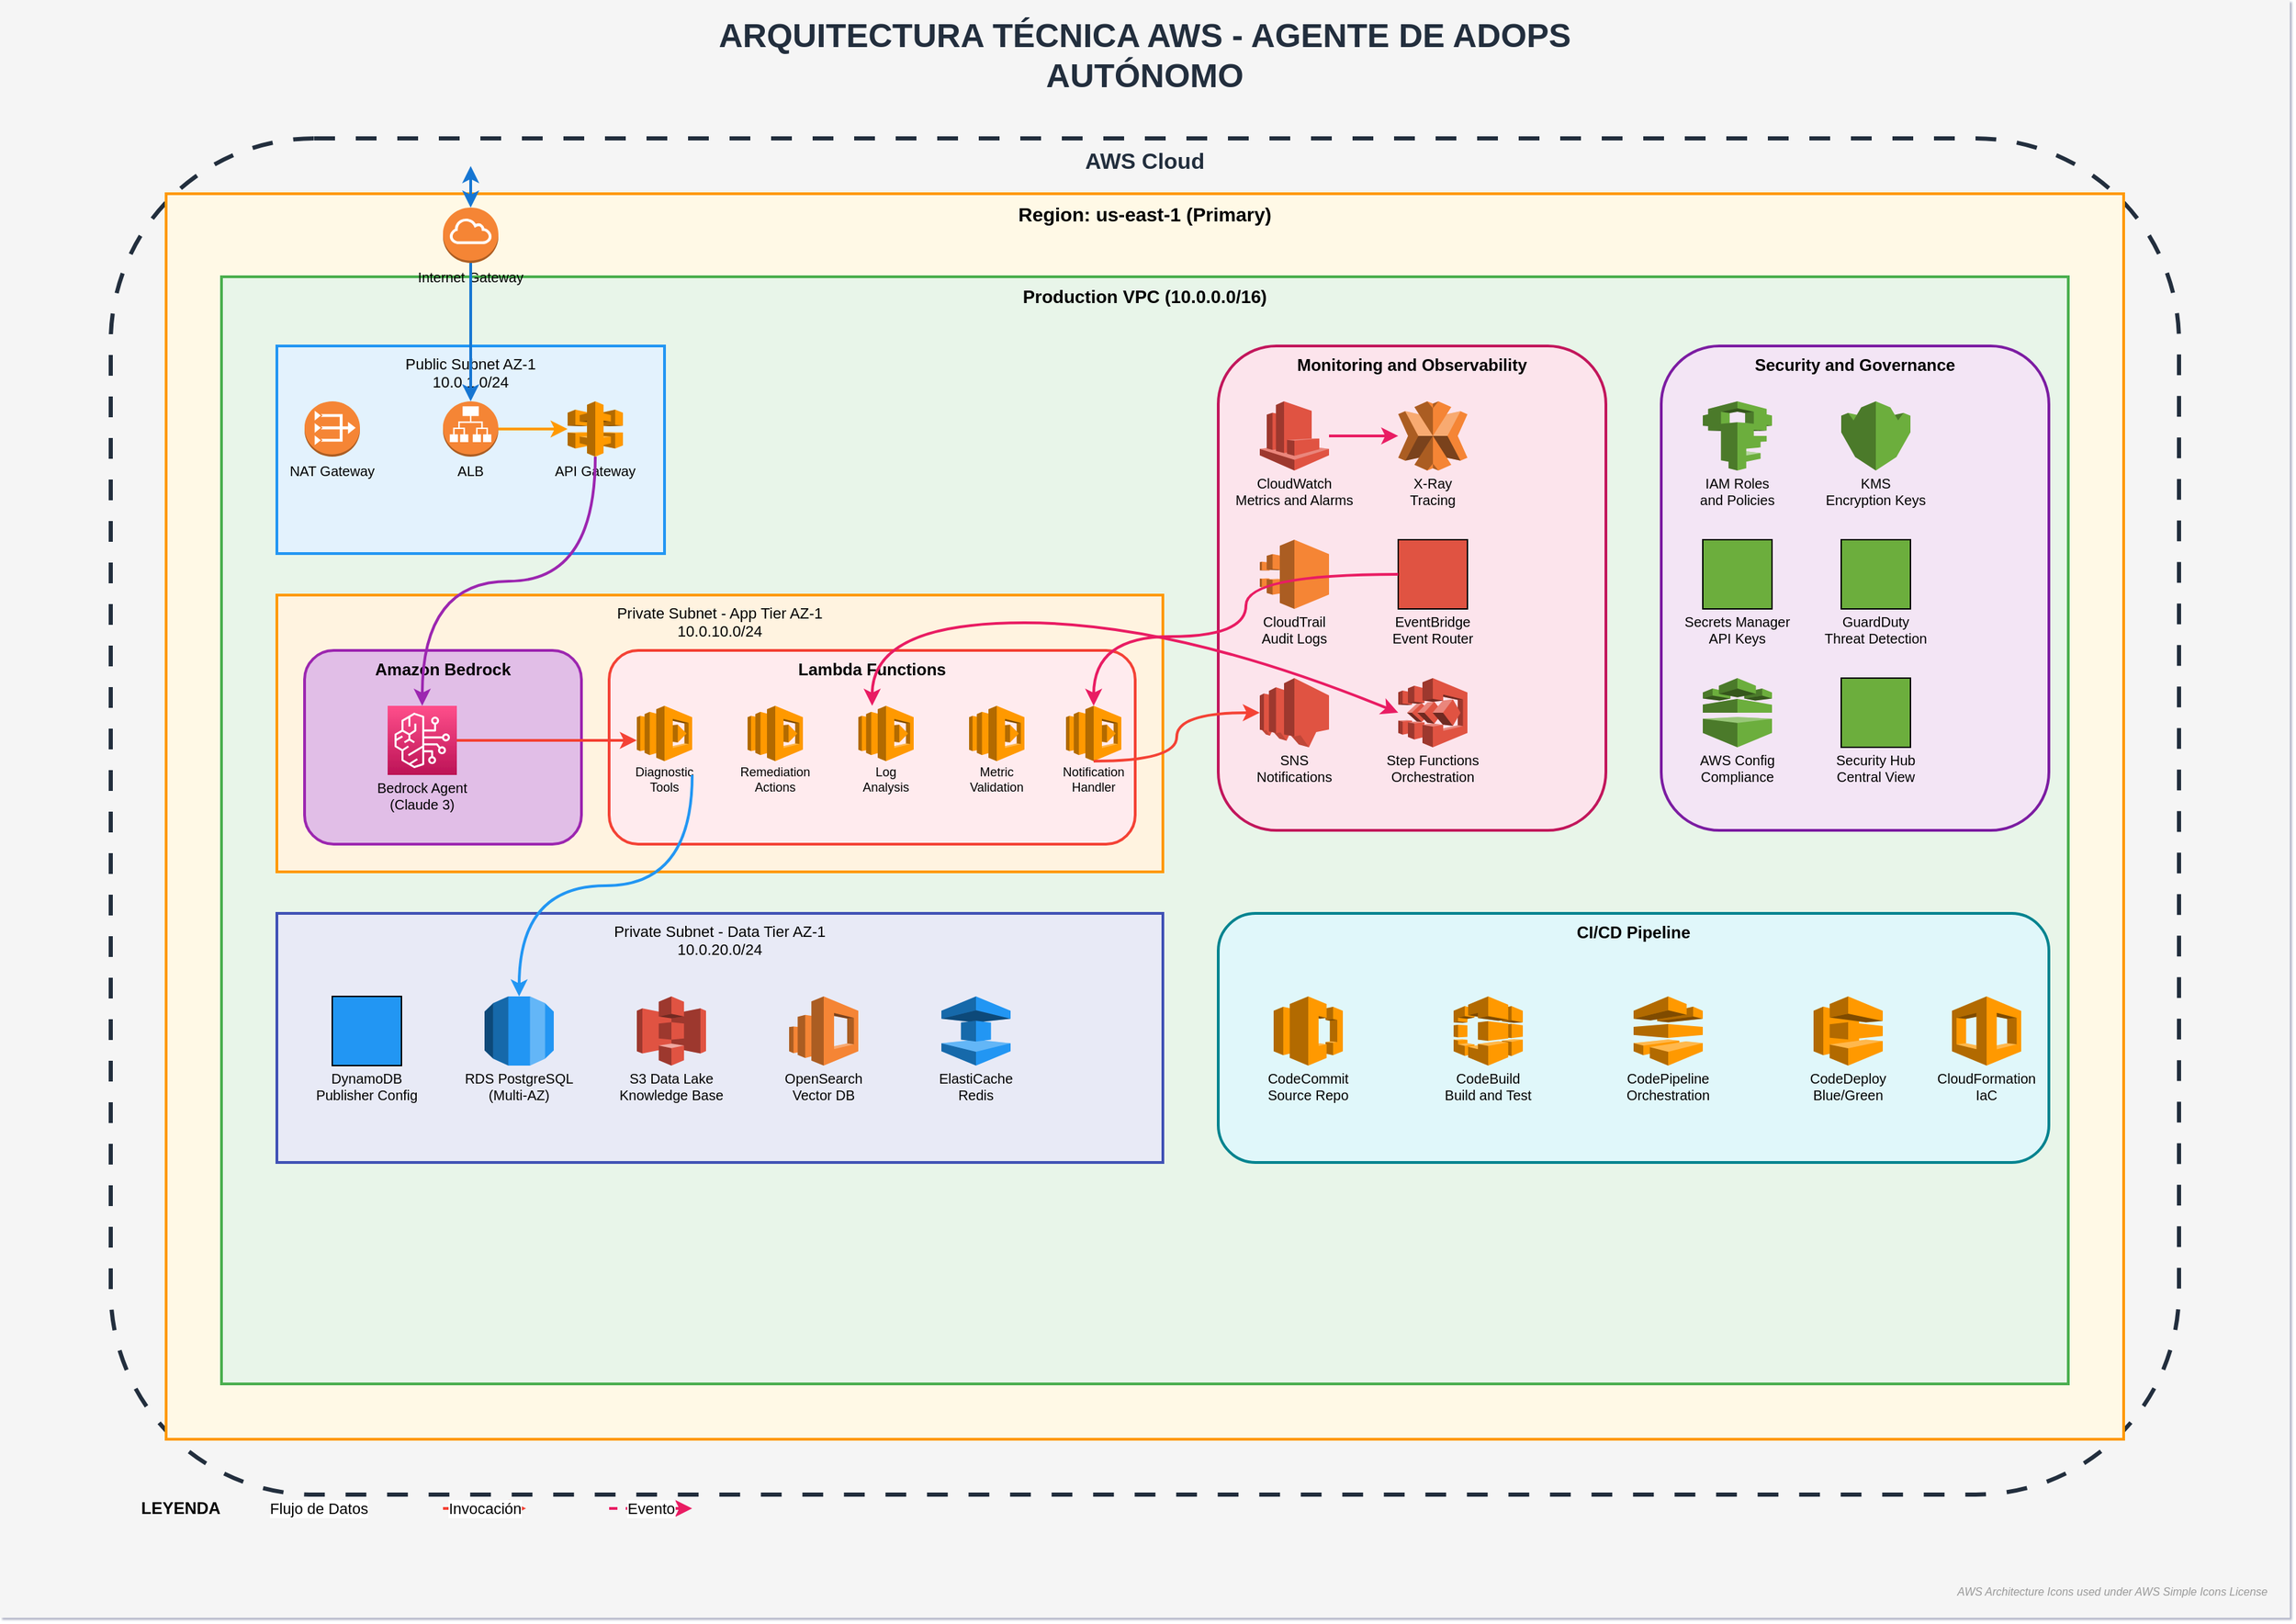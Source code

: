 <?xml version="1.0" encoding="UTF-8"?>
<mxfile version="21.0.0" type="device">
  <diagram name="Arquitectura Técnica AWS" id="aws-architecture">
    <mxGraphModel dx="2000" dy="1200" grid="1" gridSize="10" guides="1" tooltips="1" connect="1" arrows="1" fold="1" page="1" pageScale="1" pageWidth="1654" pageHeight="1169" math="0" shadow="1">
      <root>
        <mxCell id="0" />
        <mxCell id="1" parent="0" />

        <!-- Background and Title -->
        <mxCell id="bg-1" value="" style="rounded=0;whiteSpace=wrap;html=1;fillColor=#f5f5f5;strokeColor=none;" parent="1" vertex="1">
          <mxGeometry x="0" y="0" width="1654" height="1169" as="geometry" />
        </mxCell>

        <mxCell id="title-main" value="ARQUITECTURA TÉCNICA AWS - AGENTE DE ADOPS AUTÓNOMO" style="text;html=1;strokeColor=none;fillColor=none;align=center;verticalAlign=middle;whiteSpace=wrap;rounded=0;fontSize=24;fontStyle=1;fontColor=#232f3e;" parent="1" vertex="1">
          <mxGeometry x="500" y="20" width="654" height="40" as="geometry" />
        </mxCell>

        <!-- AWS Cloud Container -->
        <mxCell id="aws-cloud" value="AWS Cloud" style="rounded=1;whiteSpace=wrap;html=1;fillColor=none;strokeColor=#232f3e;strokeWidth=3;dashed=1;dashPattern=5 5;verticalAlign=top;fontSize=16;fontStyle=1;fontColor=#232f3e;" parent="1" vertex="1">
          <mxGeometry x="80" y="100" width="1494" height="980" as="geometry" />
        </mxCell>

        <!-- Region Container -->
        <mxCell id="region-1" value="Region: us-east-1 (Primary)" style="rounded=0;whiteSpace=wrap;html=1;fillColor=#fff9e6;strokeColor=#ff9900;strokeWidth=2;verticalAlign=top;fontSize=14;fontStyle=1;" parent="1" vertex="1">
          <mxGeometry x="120" y="140" width="1414" height="900" as="geometry" />
        </mxCell>

        <!-- VPC Container -->
        <mxCell id="vpc-1" value="Production VPC (10.0.0.0/16)" style="rounded=0;whiteSpace=wrap;html=1;fillColor=#e8f5e9;strokeColor=#4caf50;strokeWidth=2;verticalAlign=top;fontSize=13;fontStyle=1;" parent="1" vertex="1">
          <mxGeometry x="160" y="200" width="1334" height="800" as="geometry" />
        </mxCell>

        <!-- Public Subnet AZ-1 -->
        <mxCell id="subnet-public-1" value="Public Subnet AZ-1&#xa;10.0.1.0/24" style="rounded=0;whiteSpace=wrap;html=1;fillColor=#e3f2fd;strokeColor=#2196f3;strokeWidth=2;verticalAlign=top;fontSize=11;" parent="1" vertex="1">
          <mxGeometry x="200" y="250" width="280" height="150" as="geometry" />
        </mxCell>

        <!-- Internet Gateway -->
        <mxCell id="igw-1" value="" style="outlineConnect=0;dashed=0;verticalLabelPosition=bottom;verticalAlign=top;align=center;html=1;shape=mxgraph.aws3.internet_gateway;fillColor=#F58534;gradientColor=none;" parent="1" vertex="1">
          <mxGeometry x="320" y="150" width="40" height="40" as="geometry" />
        </mxCell>
        <mxCell id="igw-label" value="Internet Gateway" style="text;html=1;strokeColor=none;fillColor=none;align=center;verticalAlign=middle;whiteSpace=wrap;rounded=0;fontSize=10;" parent="1" vertex="1">
          <mxGeometry x="300" y="190" width="80" height="20" as="geometry" />
        </mxCell>

        <!-- NAT Gateway -->
        <mxCell id="nat-1" value="" style="outlineConnect=0;dashed=0;verticalLabelPosition=bottom;verticalAlign=top;align=center;html=1;shape=mxgraph.aws3.vpc_nat_gateway;fillColor=#F58534;gradientColor=none;" parent="1" vertex="1">
          <mxGeometry x="220" y="290" width="40" height="40" as="geometry" />
        </mxCell>
        <mxCell id="nat-label" value="NAT Gateway" style="text;html=1;strokeColor=none;fillColor=none;align=center;verticalAlign=middle;whiteSpace=wrap;rounded=0;fontSize=10;" parent="1" vertex="1">
          <mxGeometry x="200" y="330" width="80" height="20" as="geometry" />
        </mxCell>

        <!-- Application Load Balancer -->
        <mxCell id="alb-1" value="" style="outlineConnect=0;dashed=0;verticalLabelPosition=bottom;verticalAlign=top;align=center;html=1;shape=mxgraph.aws3.application_load_balancer;fillColor=#F58534;gradientColor=none;" parent="1" vertex="1">
          <mxGeometry x="320" y="290" width="40" height="40" as="geometry" />
        </mxCell>
        <mxCell id="alb-label" value="ALB" style="text;html=1;strokeColor=none;fillColor=none;align=center;verticalAlign=middle;whiteSpace=wrap;rounded=0;fontSize=10;" parent="1" vertex="1">
          <mxGeometry x="310" y="330" width="60" height="20" as="geometry" />
        </mxCell>

        <!-- API Gateway -->
        <mxCell id="apigw-1" value="" style="outlineConnect=0;dashed=0;verticalLabelPosition=bottom;verticalAlign=top;align=center;html=1;shape=mxgraph.aws3.api_gateway;fillColor=#FF9900;gradientColor=none;" parent="1" vertex="1">
          <mxGeometry x="410" y="290" width="40" height="40" as="geometry" />
        </mxCell>
        <mxCell id="apigw-label" value="API Gateway" style="text;html=1;strokeColor=none;fillColor=none;align=center;verticalAlign=middle;whiteSpace=wrap;rounded=0;fontSize=10;" parent="1" vertex="1">
          <mxGeometry x="390" y="330" width="80" height="20" as="geometry" />
        </mxCell>

        <!-- Private Subnet App Tier AZ-1 -->
        <mxCell id="subnet-private-app-1" value="Private Subnet - App Tier AZ-1&#xa;10.0.10.0/24" style="rounded=0;whiteSpace=wrap;html=1;fillColor=#fff3e0;strokeColor=#ff9900;strokeWidth=2;verticalAlign=top;fontSize=11;" parent="1" vertex="1">
          <mxGeometry x="200" y="430" width="640" height="200" as="geometry" />
        </mxCell>

        <!-- Amazon Bedrock Agent -->
        <mxCell id="bedrock-group" value="Amazon Bedrock" style="rounded=1;whiteSpace=wrap;html=1;fillColor=#e1bee7;strokeColor=#9c27b0;strokeWidth=2;verticalAlign=top;fontSize=12;fontStyle=1;" parent="1" vertex="1">
          <mxGeometry x="220" y="470" width="200" height="140" as="geometry" />
        </mxCell>

        <mxCell id="bedrock-agent" value="" style="sketch=0;points=[[0,0,0],[0.25,0,0],[0.5,0,0],[0.75,0,0],[1,0,0],[0,1,0],[0.25,1,0],[0.5,1,0],[0.75,1,0],[1,1,0],[0,0.25,0],[0,0.5,0],[0,0.75,0],[1,0.25,0],[1,0.5,0],[1,0.75,0]];outlineConnect=0;fontColor=#232F3E;gradientColor=#FF4F8B;gradientDirection=north;fillColor=#BC1356;strokeColor=#ffffff;dashed=0;verticalLabelPosition=bottom;verticalAlign=top;align=center;html=1;fontSize=12;fontStyle=0;aspect=fixed;shape=mxgraph.aws4.resourceIcon;resIcon=mxgraph.aws4.bedrock;" parent="1" vertex="1">
          <mxGeometry x="280" y="510" width="50" height="50" as="geometry" />
        </mxCell>
        <mxCell id="bedrock-label" value="Bedrock Agent&#xa;(Claude 3)" style="text;html=1;strokeColor=none;fillColor=none;align=center;verticalAlign=middle;whiteSpace=wrap;rounded=0;fontSize=10;" parent="1" vertex="1">
          <mxGeometry x="260" y="560" width="90" height="30" as="geometry" />
        </mxCell>

        <!-- Lambda Functions -->
        <mxCell id="lambda-group" value="Lambda Functions" style="rounded=1;whiteSpace=wrap;html=1;fillColor=#ffebee;strokeColor=#f44336;strokeWidth=2;verticalAlign=top;fontSize=12;fontStyle=1;" parent="1" vertex="1">
          <mxGeometry x="440" y="470" width="380" height="140" as="geometry" />
        </mxCell>

        <mxCell id="lambda-1" value="" style="outlineConnect=0;dashed=0;verticalLabelPosition=bottom;verticalAlign=top;align=center;html=1;shape=mxgraph.aws3.lambda;fillColor=#FF9900;gradientColor=none;" parent="1" vertex="1">
          <mxGeometry x="460" y="510" width="40" height="40" as="geometry" />
        </mxCell>
        <mxCell id="lambda-1-label" value="Diagnostic&#xa;Tools" style="text;html=1;strokeColor=none;fillColor=none;align=center;verticalAlign=middle;whiteSpace=wrap;rounded=0;fontSize=9;" parent="1" vertex="1">
          <mxGeometry x="450" y="550" width="60" height="25" as="geometry" />
        </mxCell>

        <mxCell id="lambda-2" value="" style="outlineConnect=0;dashed=0;verticalLabelPosition=bottom;verticalAlign=top;align=center;html=1;shape=mxgraph.aws3.lambda;fillColor=#FF9900;gradientColor=none;" parent="1" vertex="1">
          <mxGeometry x="540" y="510" width="40" height="40" as="geometry" />
        </mxCell>
        <mxCell id="lambda-2-label" value="Remediation&#xa;Actions" style="text;html=1;strokeColor=none;fillColor=none;align=center;verticalAlign=middle;whiteSpace=wrap;rounded=0;fontSize=9;" parent="1" vertex="1">
          <mxGeometry x="530" y="550" width="60" height="25" as="geometry" />
        </mxCell>

        <mxCell id="lambda-3" value="" style="outlineConnect=0;dashed=0;verticalLabelPosition=bottom;verticalAlign=top;align=center;html=1;shape=mxgraph.aws3.lambda;fillColor=#FF9900;gradientColor=none;" parent="1" vertex="1">
          <mxGeometry x="620" y="510" width="40" height="40" as="geometry" />
        </mxCell>
        <mxCell id="lambda-3-label" value="Log&#xa;Analysis" style="text;html=1;strokeColor=none;fillColor=none;align=center;verticalAlign=middle;whiteSpace=wrap;rounded=0;fontSize=9;" parent="1" vertex="1">
          <mxGeometry x="610" y="550" width="60" height="25" as="geometry" />
        </mxCell>

        <mxCell id="lambda-4" value="" style="outlineConnect=0;dashed=0;verticalLabelPosition=bottom;verticalAlign=top;align=center;html=1;shape=mxgraph.aws3.lambda;fillColor=#FF9900;gradientColor=none;" parent="1" vertex="1">
          <mxGeometry x="700" y="510" width="40" height="40" as="geometry" />
        </mxCell>
        <mxCell id="lambda-4-label" value="Metric&#xa;Validation" style="text;html=1;strokeColor=none;fillColor=none;align=center;verticalAlign=middle;whiteSpace=wrap;rounded=0;fontSize=9;" parent="1" vertex="1">
          <mxGeometry x="690" y="550" width="60" height="25" as="geometry" />
        </mxCell>

        <mxCell id="lambda-5" value="" style="outlineConnect=0;dashed=0;verticalLabelPosition=bottom;verticalAlign=top;align=center;html=1;shape=mxgraph.aws3.lambda;fillColor=#FF9900;gradientColor=none;" parent="1" vertex="1">
          <mxGeometry x="770" y="510" width="40" height="40" as="geometry" />
        </mxCell>
        <mxCell id="lambda-5-label" value="Notification&#xa;Handler" style="text;html=1;strokeColor=none;fillColor=none;align=center;verticalAlign=middle;whiteSpace=wrap;rounded=0;fontSize=9;" parent="1" vertex="1">
          <mxGeometry x="760" y="550" width="60" height="25" as="geometry" />
        </mxCell>

        <!-- Private Subnet Data Tier AZ-1 -->
        <mxCell id="subnet-private-data-1" value="Private Subnet - Data Tier AZ-1&#xa;10.0.20.0/24" style="rounded=0;whiteSpace=wrap;html=1;fillColor=#e8eaf6;strokeColor=#3f51b5;strokeWidth=2;verticalAlign=top;fontSize=11;" parent="1" vertex="1">
          <mxGeometry x="200" y="660" width="640" height="180" as="geometry" />
        </mxCell>

        <!-- DynamoDB -->
        <mxCell id="dynamodb-1" value="" style="outlineConnect=0;dashed=0;verticalLabelPosition=bottom;verticalAlign=top;align=center;html=1;shape=mxgraph.aws3.dynamodb;fillColor=#2196F3;gradientColor=none;" parent="1" vertex="1">
          <mxGeometry x="240" y="720" width="50" height="50" as="geometry" />
        </mxCell>
        <mxCell id="dynamodb-label" value="DynamoDB&#xa;Publisher Config" style="text;html=1;strokeColor=none;fillColor=none;align=center;verticalAlign=middle;whiteSpace=wrap;rounded=0;fontSize=10;" parent="1" vertex="1">
          <mxGeometry x="220" y="770" width="90" height="30" as="geometry" />
        </mxCell>

        <!-- RDS -->
        <mxCell id="rds-1" value="" style="outlineConnect=0;dashed=0;verticalLabelPosition=bottom;verticalAlign=top;align=center;html=1;shape=mxgraph.aws3.rds;fillColor=#2196F3;gradientColor=none;" parent="1" vertex="1">
          <mxGeometry x="350" y="720" width="50" height="50" as="geometry" />
        </mxCell>
        <mxCell id="rds-label" value="RDS PostgreSQL&#xa;(Multi-AZ)" style="text;html=1;strokeColor=none;fillColor=none;align=center;verticalAlign=middle;whiteSpace=wrap;rounded=0;fontSize=10;" parent="1" vertex="1">
          <mxGeometry x="330" y="770" width="90" height="30" as="geometry" />
        </mxCell>

        <!-- S3 Data Lake -->
        <mxCell id="s3-1" value="" style="outlineConnect=0;dashed=0;verticalLabelPosition=bottom;verticalAlign=top;align=center;html=1;shape=mxgraph.aws3.s3;fillColor=#E05243;gradientColor=none;" parent="1" vertex="1">
          <mxGeometry x="460" y="720" width="50" height="50" as="geometry" />
        </mxCell>
        <mxCell id="s3-label" value="S3 Data Lake&#xa;Knowledge Base" style="text;html=1;strokeColor=none;fillColor=none;align=center;verticalAlign=middle;whiteSpace=wrap;rounded=0;fontSize=10;" parent="1" vertex="1">
          <mxGeometry x="440" y="770" width="90" height="30" as="geometry" />
        </mxCell>

        <!-- OpenSearch -->
        <mxCell id="opensearch-1" value="" style="outlineConnect=0;dashed=0;verticalLabelPosition=bottom;verticalAlign=top;align=center;html=1;shape=mxgraph.aws3.elasticsearch_service;fillColor=#F58534;gradientColor=none;" parent="1" vertex="1">
          <mxGeometry x="570" y="720" width="50" height="50" as="geometry" />
        </mxCell>
        <mxCell id="opensearch-label" value="OpenSearch&#xa;Vector DB" style="text;html=1;strokeColor=none;fillColor=none;align=center;verticalAlign=middle;whiteSpace=wrap;rounded=0;fontSize=10;" parent="1" vertex="1">
          <mxGeometry x="550" y="770" width="90" height="30" as="geometry" />
        </mxCell>

        <!-- ElastiCache -->
        <mxCell id="elasticache-1" value="" style="outlineConnect=0;dashed=0;verticalLabelPosition=bottom;verticalAlign=top;align=center;html=1;shape=mxgraph.aws3.elasticache;fillColor=#2196F3;gradientColor=none;" parent="1" vertex="1">
          <mxGeometry x="680" y="720" width="50" height="50" as="geometry" />
        </mxCell>
        <mxCell id="elasticache-label" value="ElastiCache&#xa;Redis" style="text;html=1;strokeColor=none;fillColor=none;align=center;verticalAlign=middle;whiteSpace=wrap;rounded=0;fontSize=10;" parent="1" vertex="1">
          <mxGeometry x="660" y="770" width="90" height="30" as="geometry" />
        </mxCell>

        <!-- Monitoring and Observability Section -->
        <mxCell id="monitoring-group" value="Monitoring and Observability" style="rounded=1;whiteSpace=wrap;html=1;fillColor=#fce4ec;strokeColor=#c2185b;strokeWidth=2;verticalAlign=top;fontSize=12;fontStyle=1;" parent="1" vertex="1">
          <mxGeometry x="880" y="250" width="280" height="350" as="geometry" />
        </mxCell>

        <!-- CloudWatch -->
        <mxCell id="cloudwatch-1" value="" style="outlineConnect=0;dashed=0;verticalLabelPosition=bottom;verticalAlign=top;align=center;html=1;shape=mxgraph.aws3.cloudwatch;fillColor=#E05243;gradientColor=none;" parent="1" vertex="1">
          <mxGeometry x="910" y="290" width="50" height="50" as="geometry" />
        </mxCell>
        <mxCell id="cloudwatch-label" value="CloudWatch&#xa;Metrics and Alarms" style="text;html=1;strokeColor=none;fillColor=none;align=center;verticalAlign=middle;whiteSpace=wrap;rounded=0;fontSize=10;" parent="1" vertex="1">
          <mxGeometry x="890" y="340" width="90" height="30" as="geometry" />
        </mxCell>

        <!-- X-Ray -->
        <mxCell id="xray-1" value="" style="outlineConnect=0;dashed=0;verticalLabelPosition=bottom;verticalAlign=top;align=center;html=1;shape=mxgraph.aws3.x_ray;fillColor=#F58534;gradientColor=none;" parent="1" vertex="1">
          <mxGeometry x="1010" y="290" width="50" height="50" as="geometry" />
        </mxCell>
        <mxCell id="xray-label" value="X-Ray&#xa;Tracing" style="text;html=1;strokeColor=none;fillColor=none;align=center;verticalAlign=middle;whiteSpace=wrap;rounded=0;fontSize=10;" parent="1" vertex="1">
          <mxGeometry x="990" y="340" width="90" height="30" as="geometry" />
        </mxCell>

        <!-- CloudTrail -->
        <mxCell id="cloudtrail-1" value="" style="outlineConnect=0;dashed=0;verticalLabelPosition=bottom;verticalAlign=top;align=center;html=1;shape=mxgraph.aws3.cloudtrail;fillColor=#F58534;gradientColor=none;" parent="1" vertex="1">
          <mxGeometry x="910" y="390" width="50" height="50" as="geometry" />
        </mxCell>
        <mxCell id="cloudtrail-label" value="CloudTrail&#xa;Audit Logs" style="text;html=1;strokeColor=none;fillColor=none;align=center;verticalAlign=middle;whiteSpace=wrap;rounded=0;fontSize=10;" parent="1" vertex="1">
          <mxGeometry x="890" y="440" width="90" height="30" as="geometry" />
        </mxCell>

        <!-- EventBridge -->
        <mxCell id="eventbridge-1" value="" style="outlineConnect=0;dashed=0;verticalLabelPosition=bottom;verticalAlign=top;align=center;html=1;shape=mxgraph.aws3.eventbridge;fillColor=#E05243;gradientColor=none;" parent="1" vertex="1">
          <mxGeometry x="1010" y="390" width="50" height="50" as="geometry" />
        </mxCell>
        <mxCell id="eventbridge-label" value="EventBridge&#xa;Event Router" style="text;html=1;strokeColor=none;fillColor=none;align=center;verticalAlign=middle;whiteSpace=wrap;rounded=0;fontSize=10;" parent="1" vertex="1">
          <mxGeometry x="990" y="440" width="90" height="30" as="geometry" />
        </mxCell>

        <!-- SNS -->
        <mxCell id="sns-1" value="" style="outlineConnect=0;dashed=0;verticalLabelPosition=bottom;verticalAlign=top;align=center;html=1;shape=mxgraph.aws3.sns;fillColor=#E05243;gradientColor=none;" parent="1" vertex="1">
          <mxGeometry x="910" y="490" width="50" height="50" as="geometry" />
        </mxCell>
        <mxCell id="sns-label" value="SNS&#xa;Notifications" style="text;html=1;strokeColor=none;fillColor=none;align=center;verticalAlign=middle;whiteSpace=wrap;rounded=0;fontSize=10;" parent="1" vertex="1">
          <mxGeometry x="890" y="540" width="90" height="30" as="geometry" />
        </mxCell>

        <!-- Step Functions -->
        <mxCell id="stepfunctions-1" value="" style="outlineConnect=0;dashed=0;verticalLabelPosition=bottom;verticalAlign=top;align=center;html=1;shape=mxgraph.aws3.step_functions;fillColor=#E05243;gradientColor=none;" parent="1" vertex="1">
          <mxGeometry x="1010" y="490" width="50" height="50" as="geometry" />
        </mxCell>
        <mxCell id="stepfunctions-label" value="Step Functions&#xa;Orchestration" style="text;html=1;strokeColor=none;fillColor=none;align=center;verticalAlign=middle;whiteSpace=wrap;rounded=0;fontSize=10;" parent="1" vertex="1">
          <mxGeometry x="990" y="540" width="90" height="30" as="geometry" />
        </mxCell>

        <!-- Security and Governance Section -->
        <mxCell id="security-group" value="Security and Governance" style="rounded=1;whiteSpace=wrap;html=1;fillColor=#f3e5f5;strokeColor=#7b1fa2;strokeWidth=2;verticalAlign=top;fontSize=12;fontStyle=1;" parent="1" vertex="1">
          <mxGeometry x="1200" y="250" width="280" height="350" as="geometry" />
        </mxCell>

        <!-- IAM -->
        <mxCell id="iam-1" value="" style="outlineConnect=0;dashed=0;verticalLabelPosition=bottom;verticalAlign=top;align=center;html=1;shape=mxgraph.aws3.iam;fillColor=#6CAE3E;gradientColor=none;" parent="1" vertex="1">
          <mxGeometry x="1230" y="290" width="50" height="50" as="geometry" />
        </mxCell>
        <mxCell id="iam-label" value="IAM Roles&#xa;and Policies" style="text;html=1;strokeColor=none;fillColor=none;align=center;verticalAlign=middle;whiteSpace=wrap;rounded=0;fontSize=10;" parent="1" vertex="1">
          <mxGeometry x="1210" y="340" width="90" height="30" as="geometry" />
        </mxCell>

        <!-- KMS -->
        <mxCell id="kms-1" value="" style="outlineConnect=0;dashed=0;verticalLabelPosition=bottom;verticalAlign=top;align=center;html=1;shape=mxgraph.aws3.kms;fillColor=#6CAE3E;gradientColor=none;" parent="1" vertex="1">
          <mxGeometry x="1330" y="290" width="50" height="50" as="geometry" />
        </mxCell>
        <mxCell id="kms-label" value="KMS&#xa;Encryption Keys" style="text;html=1;strokeColor=none;fillColor=none;align=center;verticalAlign=middle;whiteSpace=wrap;rounded=0;fontSize=10;" parent="1" vertex="1">
          <mxGeometry x="1310" y="340" width="90" height="30" as="geometry" />
        </mxCell>

        <!-- Secrets Manager -->
        <mxCell id="secrets-1" value="" style="outlineConnect=0;dashed=0;verticalLabelPosition=bottom;verticalAlign=top;align=center;html=1;shape=mxgraph.aws3.secrets_manager;fillColor=#6CAE3E;gradientColor=none;" parent="1" vertex="1">
          <mxGeometry x="1230" y="390" width="50" height="50" as="geometry" />
        </mxCell>
        <mxCell id="secrets-label" value="Secrets Manager&#xa;API Keys" style="text;html=1;strokeColor=none;fillColor=none;align=center;verticalAlign=middle;whiteSpace=wrap;rounded=0;fontSize=10;" parent="1" vertex="1">
          <mxGeometry x="1210" y="440" width="90" height="30" as="geometry" />
        </mxCell>

        <!-- GuardDuty -->
        <mxCell id="guardduty-1" value="" style="outlineConnect=0;dashed=0;verticalLabelPosition=bottom;verticalAlign=top;align=center;html=1;shape=mxgraph.aws3.guardduty;fillColor=#6CAE3E;gradientColor=none;" parent="1" vertex="1">
          <mxGeometry x="1330" y="390" width="50" height="50" as="geometry" />
        </mxCell>
        <mxCell id="guardduty-label" value="GuardDuty&#xa;Threat Detection" style="text;html=1;strokeColor=none;fillColor=none;align=center;verticalAlign=middle;whiteSpace=wrap;rounded=0;fontSize=10;" parent="1" vertex="1">
          <mxGeometry x="1310" y="440" width="90" height="30" as="geometry" />
        </mxCell>

        <!-- Config -->
        <mxCell id="config-1" value="" style="outlineConnect=0;dashed=0;verticalLabelPosition=bottom;verticalAlign=top;align=center;html=1;shape=mxgraph.aws3.config;fillColor=#6CAE3E;gradientColor=none;" parent="1" vertex="1">
          <mxGeometry x="1230" y="490" width="50" height="50" as="geometry" />
        </mxCell>
        <mxCell id="config-label" value="AWS Config&#xa;Compliance" style="text;html=1;strokeColor=none;fillColor=none;align=center;verticalAlign=middle;whiteSpace=wrap;rounded=0;fontSize=10;" parent="1" vertex="1">
          <mxGeometry x="1210" y="540" width="90" height="30" as="geometry" />
        </mxCell>

        <!-- Security Hub -->
        <mxCell id="securityhub-1" value="" style="outlineConnect=0;dashed=0;verticalLabelPosition=bottom;verticalAlign=top;align=center;html=1;shape=mxgraph.aws3.security_hub;fillColor=#6CAE3E;gradientColor=none;" parent="1" vertex="1">
          <mxGeometry x="1330" y="490" width="50" height="50" as="geometry" />
        </mxCell>
        <mxCell id="securityhub-label" value="Security Hub&#xa;Central View" style="text;html=1;strokeColor=none;fillColor=none;align=center;verticalAlign=middle;whiteSpace=wrap;rounded=0;fontSize=10;" parent="1" vertex="1">
          <mxGeometry x="1310" y="540" width="90" height="30" as="geometry" />
        </mxCell>

        <!-- CI/CD Section -->
        <mxCell id="cicd-group" value="CI/CD Pipeline" style="rounded=1;whiteSpace=wrap;html=1;fillColor=#e0f7fa;strokeColor=#00838f;strokeWidth=2;verticalAlign=top;fontSize=12;fontStyle=1;" parent="1" vertex="1">
          <mxGeometry x="880" y="660" width="600" height="180" as="geometry" />
        </mxCell>

        <!-- CodeCommit -->
        <mxCell id="codecommit-1" value="" style="outlineConnect=0;dashed=0;verticalLabelPosition=bottom;verticalAlign=top;align=center;html=1;shape=mxgraph.aws3.codecommit;fillColor=#FF9900;gradientColor=none;" parent="1" vertex="1">
          <mxGeometry x="920" y="720" width="50" height="50" as="geometry" />
        </mxCell>
        <mxCell id="codecommit-label" value="CodeCommit&#xa;Source Repo" style="text;html=1;strokeColor=none;fillColor=none;align=center;verticalAlign=middle;whiteSpace=wrap;rounded=0;fontSize=10;" parent="1" vertex="1">
          <mxGeometry x="900" y="770" width="90" height="30" as="geometry" />
        </mxCell>

        <!-- CodeBuild -->
        <mxCell id="codebuild-1" value="" style="outlineConnect=0;dashed=0;verticalLabelPosition=bottom;verticalAlign=top;align=center;html=1;shape=mxgraph.aws3.codebuild;fillColor=#FF9900;gradientColor=none;" parent="1" vertex="1">
          <mxGeometry x="1050" y="720" width="50" height="50" as="geometry" />
        </mxCell>
        <mxCell id="codebuild-label" value="CodeBuild&#xa;Build and Test" style="text;html=1;strokeColor=none;fillColor=none;align=center;verticalAlign=middle;whiteSpace=wrap;rounded=0;fontSize=10;" parent="1" vertex="1">
          <mxGeometry x="1030" y="770" width="90" height="30" as="geometry" />
        </mxCell>

        <!-- CodePipeline -->
        <mxCell id="codepipeline-1" value="" style="outlineConnect=0;dashed=0;verticalLabelPosition=bottom;verticalAlign=top;align=center;html=1;shape=mxgraph.aws3.codepipeline;fillColor=#FF9900;gradientColor=none;" parent="1" vertex="1">
          <mxGeometry x="1180" y="720" width="50" height="50" as="geometry" />
        </mxCell>
        <mxCell id="codepipeline-label" value="CodePipeline&#xa;Orchestration" style="text;html=1;strokeColor=none;fillColor=none;align=center;verticalAlign=middle;whiteSpace=wrap;rounded=0;fontSize=10;" parent="1" vertex="1">
          <mxGeometry x="1160" y="770" width="90" height="30" as="geometry" />
        </mxCell>

        <!-- CodeDeploy -->
        <mxCell id="codedeploy-1" value="" style="outlineConnect=0;dashed=0;verticalLabelPosition=bottom;verticalAlign=top;align=center;html=1;shape=mxgraph.aws3.codedeploy;fillColor=#FF9900;gradientColor=none;" parent="1" vertex="1">
          <mxGeometry x="1310" y="720" width="50" height="50" as="geometry" />
        </mxCell>
        <mxCell id="codedeploy-label" value="CodeDeploy&#xa;Blue/Green" style="text;html=1;strokeColor=none;fillColor=none;align=center;verticalAlign=middle;whiteSpace=wrap;rounded=0;fontSize=10;" parent="1" vertex="1">
          <mxGeometry x="1290" y="770" width="90" height="30" as="geometry" />
        </mxCell>

        <!-- CloudFormation -->
        <mxCell id="cloudformation-1" value="" style="outlineConnect=0;dashed=0;verticalLabelPosition=bottom;verticalAlign=top;align=center;html=1;shape=mxgraph.aws3.cloudformation;fillColor=#FF9900;gradientColor=none;" parent="1" vertex="1">
          <mxGeometry x="1410" y="720" width="50" height="50" as="geometry" />
        </mxCell>
        <mxCell id="cloudformation-label" value="CloudFormation&#xa;IaC" style="text;html=1;strokeColor=none;fillColor=none;align=center;verticalAlign=middle;whiteSpace=wrap;rounded=0;fontSize=10;" parent="1" vertex="1">
          <mxGeometry x="1390" y="770" width="90" height="30" as="geometry" />
        </mxCell>

        <!-- Connections -->
        <!-- Internet to IGW -->
        <mxCell id="arrow-1" value="" style="endArrow=classic;startArrow=classic;html=1;strokeWidth=2;strokeColor=#1976d2;" parent="1" edge="1">
          <mxGeometry width="50" height="50" relative="1" as="geometry">
            <mxPoint x="340" y="120" as="sourcePoint" />
            <mxPoint x="340" y="150" as="targetPoint" />
          </mxGeometry>
        </mxCell>

        <!-- IGW to ALB -->
        <mxCell id="arrow-2" value="" style="endArrow=classic;html=1;strokeWidth=2;strokeColor=#1976d2;" parent="1" edge="1">
          <mxGeometry width="50" height="50" relative="1" as="geometry">
            <mxPoint x="340" y="190" as="sourcePoint" />
            <mxPoint x="340" y="290" as="targetPoint" />
          </mxGeometry>
        </mxCell>

        <!-- ALB to API Gateway -->
        <mxCell id="arrow-3" value="" style="endArrow=classic;html=1;strokeWidth=2;strokeColor=#ff9900;" parent="1" edge="1">
          <mxGeometry width="50" height="50" relative="1" as="geometry">
            <mxPoint x="360" y="310" as="sourcePoint" />
            <mxPoint x="410" y="310" as="targetPoint" />
          </mxGeometry>
        </mxCell>

        <!-- API Gateway to Bedrock -->
        <mxCell id="arrow-4" value="" style="endArrow=classic;html=1;strokeWidth=2;strokeColor=#9c27b0;curved=1;" parent="1" edge="1">
          <mxGeometry width="50" height="50" relative="1" as="geometry">
            <mxPoint x="430" y="330" as="sourcePoint" />
            <mxPoint x="305" y="510" as="targetPoint" />
            <Array as="points">
              <mxPoint x="430" y="420" />
              <mxPoint x="305" y="420" />
            </Array>
          </mxGeometry>
        </mxCell>

        <!-- Bedrock to Lambda Functions -->
        <mxCell id="arrow-5" value="" style="endArrow=classic;html=1;strokeWidth=2;strokeColor=#f44336;" parent="1" edge="1">
          <mxGeometry width="50" height="50" relative="1" as="geometry">
            <mxPoint x="330" y="535" as="sourcePoint" />
            <mxPoint x="460" y="535" as="targetPoint" />
          </mxGeometry>
        </mxCell>

        <!-- Lambda to Databases -->
        <mxCell id="arrow-6" value="" style="endArrow=classic;html=1;strokeWidth=2;strokeColor=#2196f3;curved=1;" parent="1" edge="1">
          <mxGeometry width="50" height="50" relative="1" as="geometry">
            <mxPoint x="500" y="560" as="sourcePoint" />
            <mxPoint x="375" y="720" as="targetPoint" />
            <Array as="points">
              <mxPoint x="500" y="640" />
              <mxPoint x="375" y="640" />
            </Array>
          </mxGeometry>
        </mxCell>

        <!-- CloudWatch to EventBridge -->
        <mxCell id="arrow-7" value="" style="endArrow=classic;html=1;strokeWidth=2;strokeColor=#e91e63;" parent="1" edge="1">
          <mxGeometry width="50" height="50" relative="1" as="geometry">
            <mxPoint x="960" y="315" as="sourcePoint" />
            <mxPoint x="1010" y="315" as="targetPoint" />
          </mxGeometry>
        </mxCell>

        <!-- EventBridge to Lambda -->
        <mxCell id="arrow-8" value="" style="endArrow=classic;html=1;strokeWidth=2;strokeColor=#e91e63;curved=1;" parent="1" edge="1">
          <mxGeometry width="50" height="50" relative="1" as="geometry">
            <mxPoint x="1010" y="415" as="sourcePoint" />
            <mxPoint x="790" y="510" as="targetPoint" />
            <Array as="points">
              <mxPoint x="900" y="415" />
              <mxPoint x="900" y="460" />
              <mxPoint x="790" y="460" />
            </Array>
          </mxGeometry>
        </mxCell>

        <!-- Lambda to SNS -->
        <mxCell id="arrow-9" value="" style="endArrow=classic;html=1;strokeWidth=2;strokeColor=#f44336;curved=1;" parent="1" edge="1">
          <mxGeometry width="50" height="50" relative="1" as="geometry">
            <mxPoint x="790" y="550" as="sourcePoint" />
            <mxPoint x="910" y="515" as="targetPoint" />
            <Array as="points">
              <mxPoint x="850" y="550" />
              <mxPoint x="850" y="515" />
            </Array>
          </mxGeometry>
        </mxCell>

        <!-- Step Functions orchestration -->
        <mxCell id="arrow-10" value="" style="endArrow=classic;startArrow=classic;html=1;strokeWidth=2;strokeColor=#e91e63;curved=1;" parent="1" edge="1">
          <mxGeometry width="50" height="50" relative="1" as="geometry">
            <mxPoint x="1010" y="515" as="sourcePoint" />
            <mxPoint x="630" y="510" as="targetPoint" />
            <Array as="points">
              <mxPoint x="850" y="450" />
              <mxPoint x="630" y="450" />
            </Array>
          </mxGeometry>
        </mxCell>

        <!-- Legend -->
        <mxCell id="legend-title" value="LEYENDA" style="text;html=1;strokeColor=none;fillColor=none;align=left;verticalAlign=middle;whiteSpace=wrap;rounded=0;fontSize=12;fontStyle=1;" parent="1" vertex="1">
          <mxGeometry x="100" y="1080" width="80" height="20" as="geometry" />
        </mxCell>

        <mxCell id="legend-1" value="Flujo de Datos" style="endArrow=classic;html=1;strokeWidth=2;strokeColor=#1976d2;" parent="1" edge="1">
          <mxGeometry x="200" y="1080" width="100" height="20" as="geometry">
            <mxPoint x="200" y="1090" as="sourcePoint" />
            <mxPoint x="260" y="1090" as="targetPoint" />
          </mxGeometry>
        </mxCell>

        <mxCell id="legend-2" value="Invocación" style="endArrow=classic;html=1;strokeWidth=2;strokeColor=#f44336;" parent="1" edge="1">
          <mxGeometry x="320" y="1080" width="100" height="20" as="geometry">
            <mxPoint x="320" y="1090" as="sourcePoint" />
            <mxPoint x="380" y="1090" as="targetPoint" />
          </mxGeometry>
        </mxCell>

        <mxCell id="legend-3" value="Evento" style="endArrow=classic;html=1;strokeWidth=2;strokeColor=#e91e63;dashed=1;" parent="1" edge="1">
          <mxGeometry x="440" y="1080" width="100" height="20" as="geometry">
            <mxPoint x="440" y="1090" as="sourcePoint" />
            <mxPoint x="500" y="1090" as="targetPoint" />
          </mxGeometry>
        </mxCell>

        <!-- AWS Icons Attribution -->
        <mxCell id="attribution" value="AWS Architecture Icons used under AWS Simple Icons License" style="text;html=1;strokeColor=none;fillColor=none;align=right;verticalAlign=middle;whiteSpace=wrap;rounded=0;fontSize=8;fontStyle=2;fontColor=#999999;" parent="1" vertex="1">
          <mxGeometry x="1400" y="1140" width="240" height="20" as="geometry" />
        </mxCell>

      </root>
    </mxGraphModel>
  </diagram>
</mxfile>